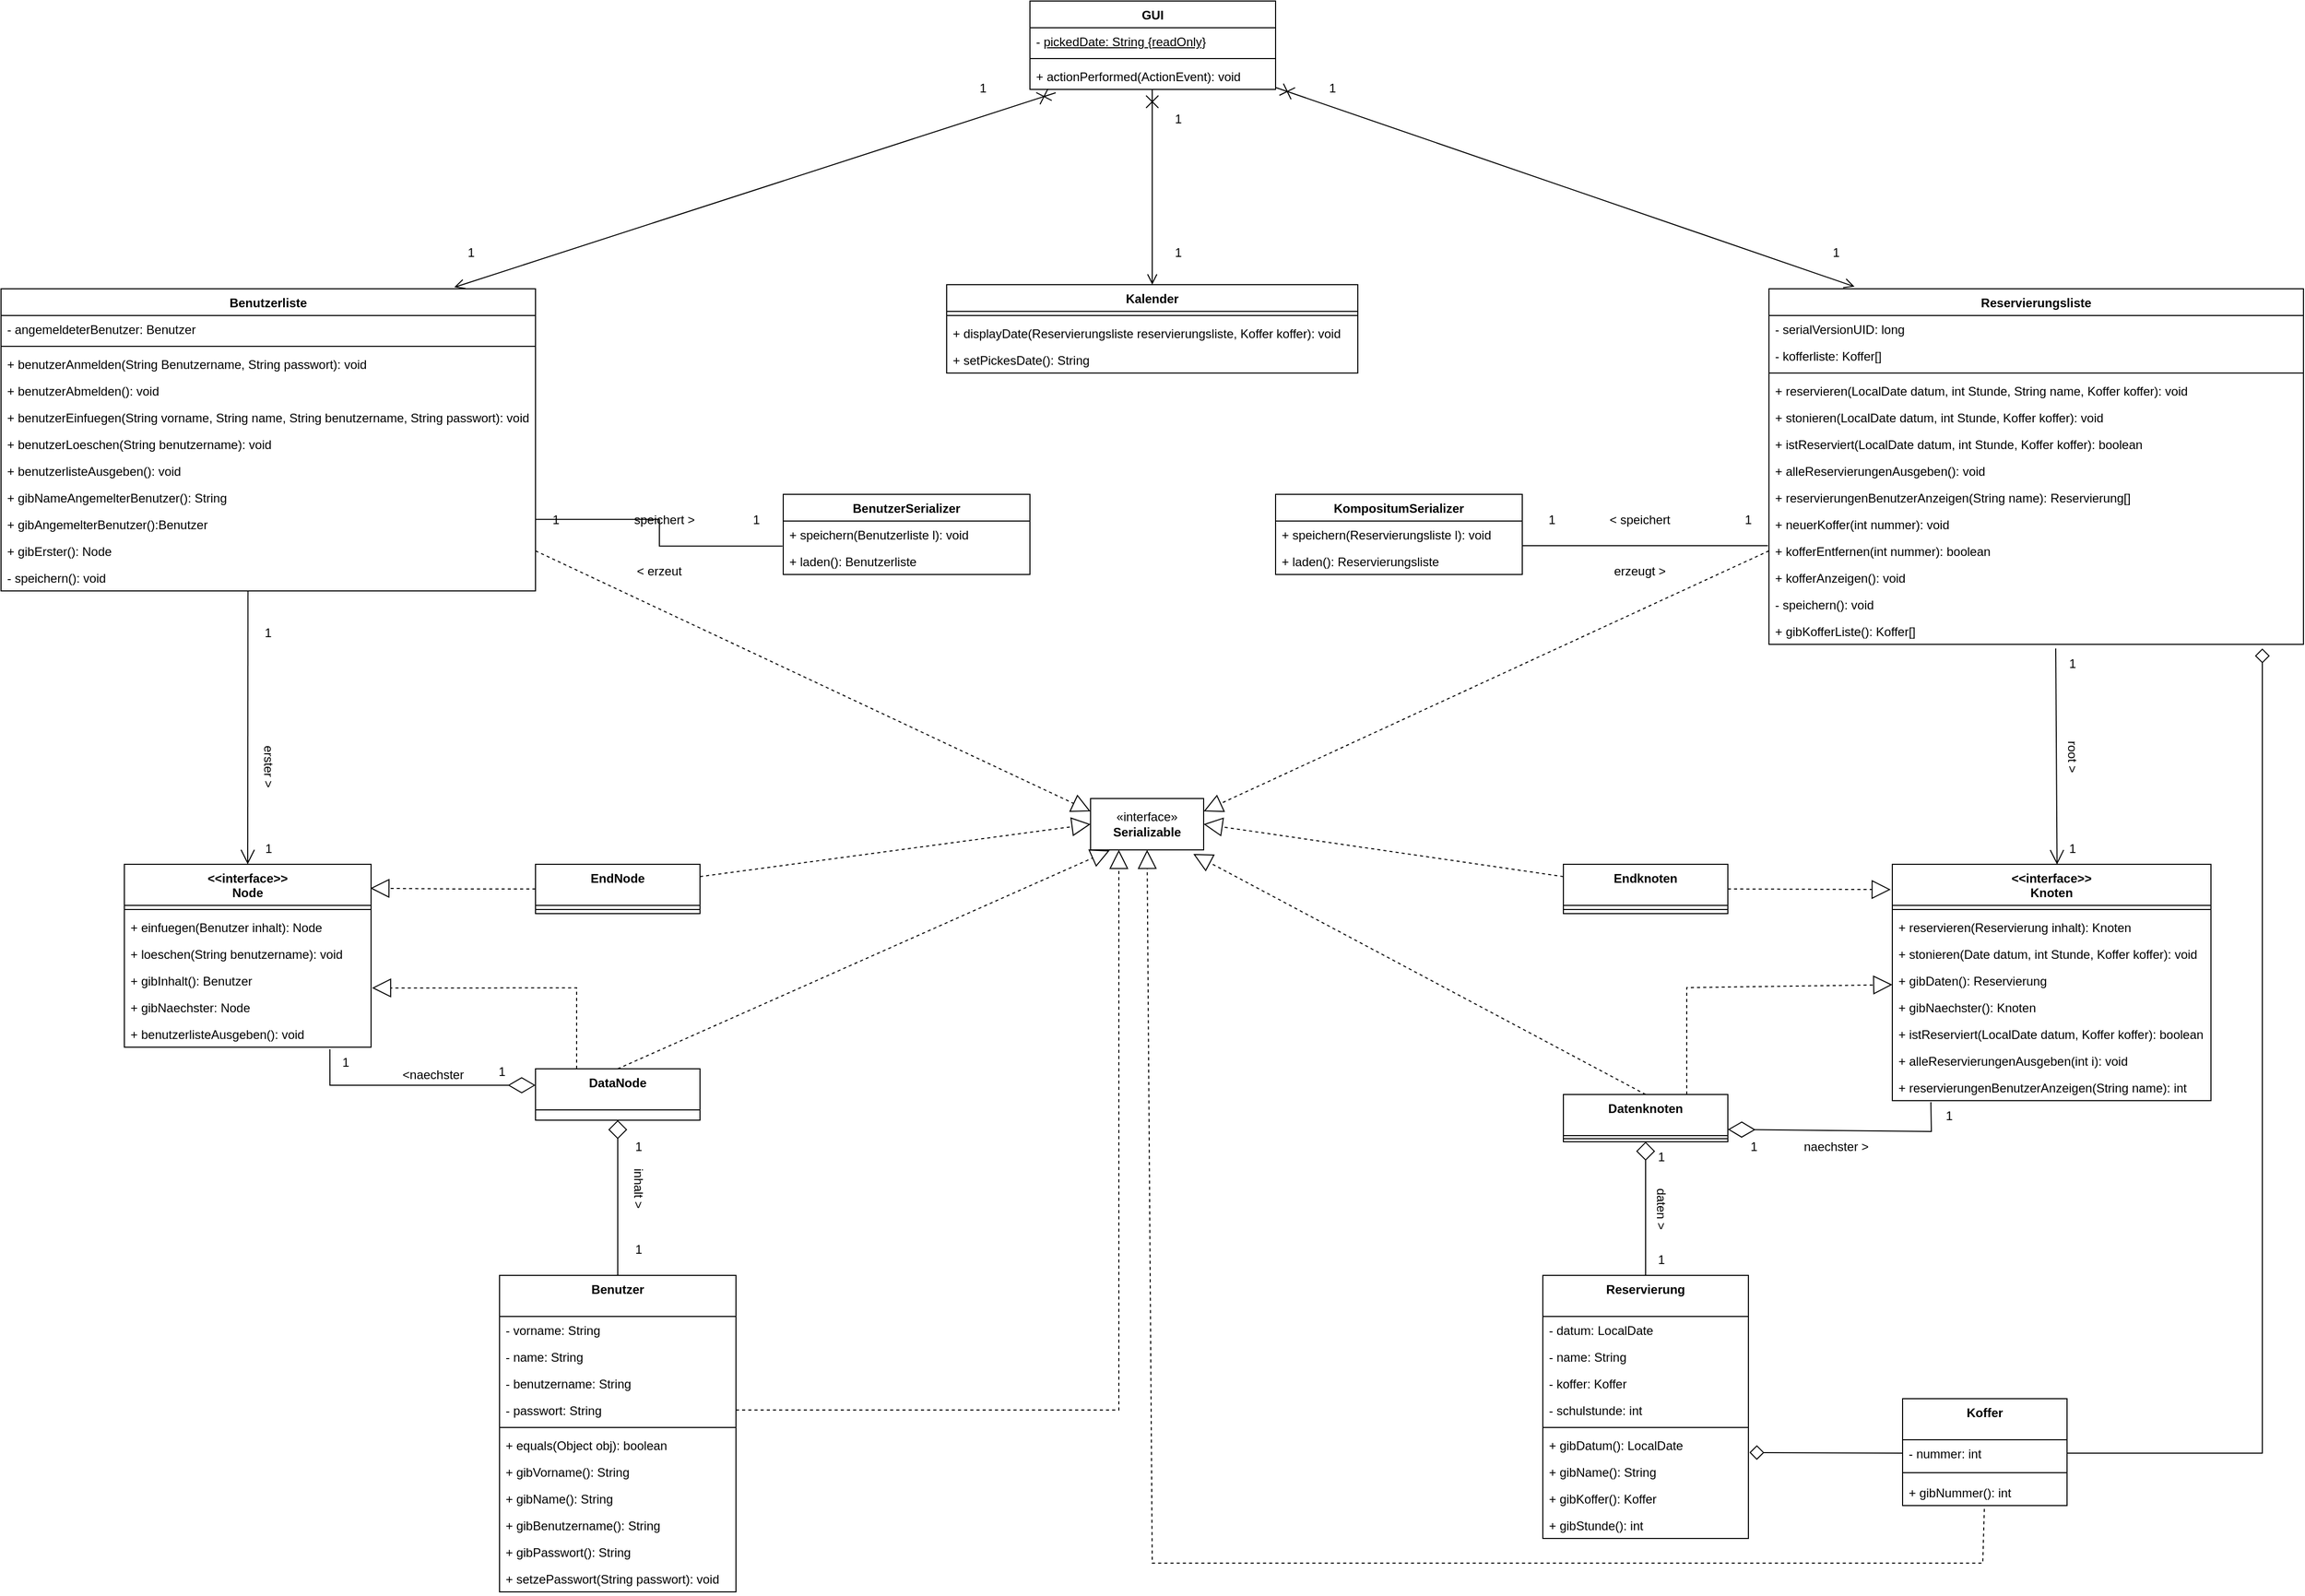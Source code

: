<mxfile version="21.8.2" type="github">
  <diagram name="Seite-1" id="2Pnt4BpfulIpVQop6G8H">
    <mxGraphModel dx="621" dy="788" grid="1" gridSize="10" guides="1" tooltips="1" connect="1" arrows="1" fold="1" page="1" pageScale="1" pageWidth="827" pageHeight="1169" math="0" shadow="0">
      <root>
        <mxCell id="0" />
        <mxCell id="1" parent="0" />
        <mxCell id="GG09bQPDJOTjV2dfAbOx-1" value="Reservierung" style="swimlane;fontStyle=1;align=center;verticalAlign=top;childLayout=stackLayout;horizontal=1;startSize=40;horizontalStack=0;resizeParent=1;resizeParentMax=0;resizeLast=0;collapsible=1;marginBottom=0;" parent="1" vertex="1">
          <mxGeometry x="1621" y="1550" width="200" height="256" as="geometry" />
        </mxCell>
        <mxCell id="GG09bQPDJOTjV2dfAbOx-2" value="- datum: LocalDate&#xa;" style="text;strokeColor=none;fillColor=none;align=left;verticalAlign=top;spacingLeft=4;spacingRight=4;overflow=hidden;rotatable=0;points=[[0,0.5],[1,0.5]];portConstraint=eastwest;" parent="GG09bQPDJOTjV2dfAbOx-1" vertex="1">
          <mxGeometry y="40" width="200" height="26" as="geometry" />
        </mxCell>
        <mxCell id="GG09bQPDJOTjV2dfAbOx-3" value="- name: String" style="text;strokeColor=none;fillColor=none;align=left;verticalAlign=top;spacingLeft=4;spacingRight=4;overflow=hidden;rotatable=0;points=[[0,0.5],[1,0.5]];portConstraint=eastwest;" parent="GG09bQPDJOTjV2dfAbOx-1" vertex="1">
          <mxGeometry y="66" width="200" height="26" as="geometry" />
        </mxCell>
        <mxCell id="GG09bQPDJOTjV2dfAbOx-4" value="- koffer: Koffer" style="text;strokeColor=none;fillColor=none;align=left;verticalAlign=top;spacingLeft=4;spacingRight=4;overflow=hidden;rotatable=0;points=[[0,0.5],[1,0.5]];portConstraint=eastwest;" parent="GG09bQPDJOTjV2dfAbOx-1" vertex="1">
          <mxGeometry y="92" width="200" height="26" as="geometry" />
        </mxCell>
        <mxCell id="kT-lGZq59A2PqVAVqNMU-1" value="- schulstunde: int" style="text;strokeColor=none;fillColor=none;align=left;verticalAlign=top;spacingLeft=4;spacingRight=4;overflow=hidden;rotatable=0;points=[[0,0.5],[1,0.5]];portConstraint=eastwest;" parent="GG09bQPDJOTjV2dfAbOx-1" vertex="1">
          <mxGeometry y="118" width="200" height="26" as="geometry" />
        </mxCell>
        <mxCell id="GG09bQPDJOTjV2dfAbOx-5" value="" style="line;strokeWidth=1;fillColor=none;align=left;verticalAlign=middle;spacingTop=-1;spacingLeft=3;spacingRight=3;rotatable=0;labelPosition=right;points=[];portConstraint=eastwest;strokeColor=inherit;" parent="GG09bQPDJOTjV2dfAbOx-1" vertex="1">
          <mxGeometry y="144" width="200" height="8" as="geometry" />
        </mxCell>
        <mxCell id="GG09bQPDJOTjV2dfAbOx-6" value="+ gibDatum(): LocalDate" style="text;strokeColor=none;fillColor=none;align=left;verticalAlign=top;spacingLeft=4;spacingRight=4;overflow=hidden;rotatable=0;points=[[0,0.5],[1,0.5]];portConstraint=eastwest;" parent="GG09bQPDJOTjV2dfAbOx-1" vertex="1">
          <mxGeometry y="152" width="200" height="26" as="geometry" />
        </mxCell>
        <mxCell id="KlfiDYNAokehNlhyUkAq-2" value="+ gibName(): String" style="text;strokeColor=none;fillColor=none;align=left;verticalAlign=top;spacingLeft=4;spacingRight=4;overflow=hidden;rotatable=0;points=[[0,0.5],[1,0.5]];portConstraint=eastwest;" parent="GG09bQPDJOTjV2dfAbOx-1" vertex="1">
          <mxGeometry y="178" width="200" height="26" as="geometry" />
        </mxCell>
        <mxCell id="KlfiDYNAokehNlhyUkAq-3" value="+ gibKoffer(): Koffer" style="text;strokeColor=none;fillColor=none;align=left;verticalAlign=top;spacingLeft=4;spacingRight=4;overflow=hidden;rotatable=0;points=[[0,0.5],[1,0.5]];portConstraint=eastwest;" parent="GG09bQPDJOTjV2dfAbOx-1" vertex="1">
          <mxGeometry y="204" width="200" height="26" as="geometry" />
        </mxCell>
        <mxCell id="hSHmXgaVyJl2_7PzOSlL-13" value="+ gibStunde(): int" style="text;strokeColor=none;fillColor=none;align=left;verticalAlign=top;spacingLeft=4;spacingRight=4;overflow=hidden;rotatable=0;points=[[0,0.5],[1,0.5]];portConstraint=eastwest;" vertex="1" parent="GG09bQPDJOTjV2dfAbOx-1">
          <mxGeometry y="230" width="200" height="26" as="geometry" />
        </mxCell>
        <mxCell id="GG09bQPDJOTjV2dfAbOx-7" value="Reservierungsliste" style="swimlane;fontStyle=1;align=center;verticalAlign=top;childLayout=stackLayout;horizontal=1;startSize=26;horizontalStack=0;resizeParent=1;resizeParentMax=0;resizeLast=0;collapsible=1;marginBottom=0;" parent="1" vertex="1">
          <mxGeometry x="1841" y="590" width="520" height="346" as="geometry" />
        </mxCell>
        <mxCell id="GG09bQPDJOTjV2dfAbOx-8" value="- serialVersionUID: long" style="text;strokeColor=none;fillColor=none;align=left;verticalAlign=top;spacingLeft=4;spacingRight=4;overflow=hidden;rotatable=0;points=[[0,0.5],[1,0.5]];portConstraint=eastwest;" parent="GG09bQPDJOTjV2dfAbOx-7" vertex="1">
          <mxGeometry y="26" width="520" height="26" as="geometry" />
        </mxCell>
        <mxCell id="hSHmXgaVyJl2_7PzOSlL-12" value="- kofferliste: Koffer[]" style="text;strokeColor=none;fillColor=none;align=left;verticalAlign=top;spacingLeft=4;spacingRight=4;overflow=hidden;rotatable=0;points=[[0,0.5],[1,0.5]];portConstraint=eastwest;" vertex="1" parent="GG09bQPDJOTjV2dfAbOx-7">
          <mxGeometry y="52" width="520" height="26" as="geometry" />
        </mxCell>
        <mxCell id="GG09bQPDJOTjV2dfAbOx-9" value="" style="line;strokeWidth=1;fillColor=none;align=left;verticalAlign=middle;spacingTop=-1;spacingLeft=3;spacingRight=3;rotatable=0;labelPosition=right;points=[];portConstraint=eastwest;strokeColor=inherit;" parent="GG09bQPDJOTjV2dfAbOx-7" vertex="1">
          <mxGeometry y="78" width="520" height="8" as="geometry" />
        </mxCell>
        <mxCell id="GG09bQPDJOTjV2dfAbOx-10" value="+ reservieren(LocalDate datum, int Stunde, String name, Koffer koffer): void" style="text;strokeColor=none;fillColor=none;align=left;verticalAlign=top;spacingLeft=4;spacingRight=4;overflow=hidden;rotatable=0;points=[[0,0.5],[1,0.5]];portConstraint=eastwest;" parent="GG09bQPDJOTjV2dfAbOx-7" vertex="1">
          <mxGeometry y="86" width="520" height="26" as="geometry" />
        </mxCell>
        <mxCell id="GG09bQPDJOTjV2dfAbOx-11" value="+ stonieren(LocalDate datum, int Stunde, Koffer koffer): void" style="text;strokeColor=none;fillColor=none;align=left;verticalAlign=top;spacingLeft=4;spacingRight=4;overflow=hidden;rotatable=0;points=[[0,0.5],[1,0.5]];portConstraint=eastwest;" parent="GG09bQPDJOTjV2dfAbOx-7" vertex="1">
          <mxGeometry y="112" width="520" height="26" as="geometry" />
        </mxCell>
        <mxCell id="DYJYWBsRvA1DzsSXrWgL-1" value="+ istReserviert(LocalDate datum, int Stunde, Koffer koffer): boolean" style="text;strokeColor=none;fillColor=none;align=left;verticalAlign=top;spacingLeft=4;spacingRight=4;overflow=hidden;rotatable=0;points=[[0,0.5],[1,0.5]];portConstraint=eastwest;" parent="GG09bQPDJOTjV2dfAbOx-7" vertex="1">
          <mxGeometry y="138" width="520" height="26" as="geometry" />
        </mxCell>
        <mxCell id="srKQBvNYtge3SuWGFt8Q-3" value="+ alleReservierungenAusgeben(): void" style="text;strokeColor=none;fillColor=none;align=left;verticalAlign=top;spacingLeft=4;spacingRight=4;overflow=hidden;rotatable=0;points=[[0,0.5],[1,0.5]];portConstraint=eastwest;" parent="GG09bQPDJOTjV2dfAbOx-7" vertex="1">
          <mxGeometry y="164" width="520" height="26" as="geometry" />
        </mxCell>
        <mxCell id="6dYusDWklably0Wr-_sq-58" value="+ reservierungenBenutzerAnzeigen(String name): Reservierung[]" style="text;strokeColor=none;fillColor=none;align=left;verticalAlign=top;spacingLeft=4;spacingRight=4;overflow=hidden;rotatable=0;points=[[0,0.5],[1,0.5]];portConstraint=eastwest;" parent="GG09bQPDJOTjV2dfAbOx-7" vertex="1">
          <mxGeometry y="190" width="520" height="26" as="geometry" />
        </mxCell>
        <mxCell id="hLVEEf-DrDABM8D7n_xX-1" value="+ neuerKoffer(int nummer): void" style="text;strokeColor=none;fillColor=none;align=left;verticalAlign=top;spacingLeft=4;spacingRight=4;overflow=hidden;rotatable=0;points=[[0,0.5],[1,0.5]];portConstraint=eastwest;" parent="GG09bQPDJOTjV2dfAbOx-7" vertex="1">
          <mxGeometry y="216" width="520" height="26" as="geometry" />
        </mxCell>
        <mxCell id="hLVEEf-DrDABM8D7n_xX-3" value="+ kofferEntfernen(int nummer): boolean" style="text;strokeColor=none;fillColor=none;align=left;verticalAlign=top;spacingLeft=4;spacingRight=4;overflow=hidden;rotatable=0;points=[[0,0.5],[1,0.5]];portConstraint=eastwest;" parent="GG09bQPDJOTjV2dfAbOx-7" vertex="1">
          <mxGeometry y="242" width="520" height="26" as="geometry" />
        </mxCell>
        <mxCell id="hLVEEf-DrDABM8D7n_xX-2" value="+ kofferAnzeigen(): void" style="text;strokeColor=none;fillColor=none;align=left;verticalAlign=top;spacingLeft=4;spacingRight=4;overflow=hidden;rotatable=0;points=[[0,0.5],[1,0.5]];portConstraint=eastwest;" parent="GG09bQPDJOTjV2dfAbOx-7" vertex="1">
          <mxGeometry y="268" width="520" height="26" as="geometry" />
        </mxCell>
        <mxCell id="wRzsIxWEd2h5d38toLy1-11" value="- speichern(): void" style="text;strokeColor=none;fillColor=none;align=left;verticalAlign=top;spacingLeft=4;spacingRight=4;overflow=hidden;rotatable=0;points=[[0,0.5],[1,0.5]];portConstraint=eastwest;" parent="GG09bQPDJOTjV2dfAbOx-7" vertex="1">
          <mxGeometry y="294" width="520" height="26" as="geometry" />
        </mxCell>
        <mxCell id="hSHmXgaVyJl2_7PzOSlL-15" value="+ gibKofferListe(): Koffer[]" style="text;strokeColor=none;fillColor=none;align=left;verticalAlign=top;spacingLeft=4;spacingRight=4;overflow=hidden;rotatable=0;points=[[0,0.5],[1,0.5]];portConstraint=eastwest;" vertex="1" parent="GG09bQPDJOTjV2dfAbOx-7">
          <mxGeometry y="320" width="520" height="26" as="geometry" />
        </mxCell>
        <mxCell id="GG09bQPDJOTjV2dfAbOx-12" style="edgeStyle=orthogonalEdgeStyle;rounded=0;orthogonalLoop=1;jettySize=auto;html=1;exitX=0.5;exitY=0;exitDx=0;exitDy=0;entryX=0.5;entryY=1;entryDx=0;entryDy=0;endArrow=diamond;endFill=0;endSize=16;" parent="1" source="GG09bQPDJOTjV2dfAbOx-1" target="GG09bQPDJOTjV2dfAbOx-13" edge="1">
          <mxGeometry relative="1" as="geometry" />
        </mxCell>
        <mxCell id="GG09bQPDJOTjV2dfAbOx-13" value="Datenknoten" style="swimlane;fontStyle=1;align=center;verticalAlign=top;childLayout=stackLayout;horizontal=1;startSize=40;horizontalStack=0;resizeParent=1;resizeParentMax=0;resizeLast=0;collapsible=1;marginBottom=0;" parent="1" vertex="1">
          <mxGeometry x="1641" y="1374" width="160" height="46" as="geometry" />
        </mxCell>
        <mxCell id="GG09bQPDJOTjV2dfAbOx-15" value="" style="line;strokeWidth=1;fillColor=none;align=left;verticalAlign=middle;spacingTop=-1;spacingLeft=3;spacingRight=3;rotatable=0;labelPosition=right;points=[];portConstraint=eastwest;strokeColor=inherit;" parent="GG09bQPDJOTjV2dfAbOx-13" vertex="1">
          <mxGeometry y="40" width="160" height="6" as="geometry" />
        </mxCell>
        <mxCell id="GG09bQPDJOTjV2dfAbOx-18" value="1" style="text;html=1;align=center;verticalAlign=middle;resizable=0;points=[];autosize=1;strokeColor=none;fillColor=none;" parent="1" vertex="1">
          <mxGeometry x="1401" y="380" width="30" height="30" as="geometry" />
        </mxCell>
        <mxCell id="GG09bQPDJOTjV2dfAbOx-19" value="naechster &amp;gt;" style="text;html=1;align=center;verticalAlign=middle;resizable=0;points=[];autosize=1;strokeColor=none;fillColor=none;" parent="1" vertex="1">
          <mxGeometry x="1861" y="1410" width="90" height="30" as="geometry" />
        </mxCell>
        <mxCell id="GG09bQPDJOTjV2dfAbOx-20" value="Endknoten" style="swimlane;fontStyle=1;align=center;verticalAlign=top;childLayout=stackLayout;horizontal=1;startSize=40;horizontalStack=0;resizeParent=1;resizeParentMax=0;resizeLast=0;collapsible=1;marginBottom=0;" parent="1" vertex="1">
          <mxGeometry x="1641" y="1150" width="160" height="48" as="geometry" />
        </mxCell>
        <mxCell id="GG09bQPDJOTjV2dfAbOx-22" value="" style="line;strokeWidth=1;fillColor=none;align=left;verticalAlign=middle;spacingTop=-1;spacingLeft=3;spacingRight=3;rotatable=0;labelPosition=right;points=[];portConstraint=eastwest;strokeColor=inherit;" parent="GG09bQPDJOTjV2dfAbOx-20" vertex="1">
          <mxGeometry y="40" width="160" height="8" as="geometry" />
        </mxCell>
        <mxCell id="GG09bQPDJOTjV2dfAbOx-24" value="&lt;&lt;interface&gt;&gt;&#xa;Knoten" style="swimlane;fontStyle=1;align=center;verticalAlign=top;childLayout=stackLayout;horizontal=1;startSize=40;horizontalStack=0;resizeParent=1;resizeParentMax=0;resizeLast=0;collapsible=1;marginBottom=0;" parent="1" vertex="1">
          <mxGeometry x="1961" y="1150" width="310" height="230" as="geometry" />
        </mxCell>
        <mxCell id="GG09bQPDJOTjV2dfAbOx-26" value="" style="line;strokeWidth=1;fillColor=none;align=left;verticalAlign=middle;spacingTop=-1;spacingLeft=3;spacingRight=3;rotatable=0;labelPosition=right;points=[];portConstraint=eastwest;strokeColor=inherit;" parent="GG09bQPDJOTjV2dfAbOx-24" vertex="1">
          <mxGeometry y="40" width="310" height="8" as="geometry" />
        </mxCell>
        <mxCell id="GG09bQPDJOTjV2dfAbOx-27" value="+ reservieren(Reservierung inhalt): Knoten" style="text;strokeColor=none;fillColor=none;align=left;verticalAlign=top;spacingLeft=4;spacingRight=4;overflow=hidden;rotatable=0;points=[[0,0.5],[1,0.5]];portConstraint=eastwest;" parent="GG09bQPDJOTjV2dfAbOx-24" vertex="1">
          <mxGeometry y="48" width="310" height="26" as="geometry" />
        </mxCell>
        <mxCell id="hLVEEf-DrDABM8D7n_xX-4" value="+ stonieren(Date datum, int Stunde, Koffer koffer): void" style="text;strokeColor=none;fillColor=none;align=left;verticalAlign=top;spacingLeft=4;spacingRight=4;overflow=hidden;rotatable=0;points=[[0,0.5],[1,0.5]];portConstraint=eastwest;" parent="GG09bQPDJOTjV2dfAbOx-24" vertex="1">
          <mxGeometry y="74" width="310" height="26" as="geometry" />
        </mxCell>
        <mxCell id="hLVEEf-DrDABM8D7n_xX-5" value="+ gibDaten(): Reservierung" style="text;strokeColor=none;fillColor=none;align=left;verticalAlign=top;spacingLeft=4;spacingRight=4;overflow=hidden;rotatable=0;points=[[0,0.5],[1,0.5]];portConstraint=eastwest;" parent="GG09bQPDJOTjV2dfAbOx-24" vertex="1">
          <mxGeometry y="100" width="310" height="26" as="geometry" />
        </mxCell>
        <mxCell id="hLVEEf-DrDABM8D7n_xX-6" value="+ gibNaechster(): Knoten" style="text;strokeColor=none;fillColor=none;align=left;verticalAlign=top;spacingLeft=4;spacingRight=4;overflow=hidden;rotatable=0;points=[[0,0.5],[1,0.5]];portConstraint=eastwest;" parent="GG09bQPDJOTjV2dfAbOx-24" vertex="1">
          <mxGeometry y="126" width="310" height="26" as="geometry" />
        </mxCell>
        <mxCell id="srKQBvNYtge3SuWGFt8Q-4" value="+ istReserviert(LocalDate datum, Koffer koffer): boolean" style="text;strokeColor=none;fillColor=none;align=left;verticalAlign=top;spacingLeft=4;spacingRight=4;overflow=hidden;rotatable=0;points=[[0,0.5],[1,0.5]];portConstraint=eastwest;" parent="GG09bQPDJOTjV2dfAbOx-24" vertex="1">
          <mxGeometry y="152" width="310" height="26" as="geometry" />
        </mxCell>
        <mxCell id="srKQBvNYtge3SuWGFt8Q-5" value="+ alleReservierungenAusgeben(int i): void" style="text;strokeColor=none;fillColor=none;align=left;verticalAlign=top;spacingLeft=4;spacingRight=4;overflow=hidden;rotatable=0;points=[[0,0.5],[1,0.5]];portConstraint=eastwest;" parent="GG09bQPDJOTjV2dfAbOx-24" vertex="1">
          <mxGeometry y="178" width="310" height="26" as="geometry" />
        </mxCell>
        <mxCell id="6dYusDWklably0Wr-_sq-65" value="+ reservierungenBenutzerAnzeigen(String name): int" style="text;strokeColor=none;fillColor=none;align=left;verticalAlign=top;spacingLeft=4;spacingRight=4;overflow=hidden;rotatable=0;points=[[0,0.5],[1,0.5]];portConstraint=eastwest;" parent="GG09bQPDJOTjV2dfAbOx-24" vertex="1">
          <mxGeometry y="204" width="310" height="26" as="geometry" />
        </mxCell>
        <mxCell id="GG09bQPDJOTjV2dfAbOx-28" value="" style="endArrow=block;endSize=16;endFill=0;html=1;rounded=0;dashed=1;entryX=-0.005;entryY=0.107;entryDx=0;entryDy=0;entryPerimeter=0;exitX=1;exitY=0.5;exitDx=0;exitDy=0;" parent="1" source="GG09bQPDJOTjV2dfAbOx-20" target="GG09bQPDJOTjV2dfAbOx-24" edge="1">
          <mxGeometry width="160" relative="1" as="geometry">
            <mxPoint x="1731" y="1181" as="sourcePoint" />
            <mxPoint x="1281" y="650.0" as="targetPoint" />
          </mxGeometry>
        </mxCell>
        <mxCell id="GG09bQPDJOTjV2dfAbOx-29" value="" style="endArrow=block;endSize=16;endFill=0;html=1;rounded=0;exitX=0.75;exitY=0;exitDx=0;exitDy=0;dashed=1;" parent="1" source="GG09bQPDJOTjV2dfAbOx-13" target="GG09bQPDJOTjV2dfAbOx-24" edge="1">
          <mxGeometry width="160" relative="1" as="geometry">
            <mxPoint x="1301" y="720" as="sourcePoint" />
            <mxPoint x="1378.76" y="642.002" as="targetPoint" />
            <Array as="points">
              <mxPoint x="1761" y="1270" />
            </Array>
          </mxGeometry>
        </mxCell>
        <mxCell id="GG09bQPDJOTjV2dfAbOx-30" value="root &amp;gt;" style="text;html=1;align=center;verticalAlign=middle;resizable=0;points=[];autosize=1;strokeColor=none;fillColor=none;rotation=90;" parent="1" vertex="1">
          <mxGeometry x="2111" y="1030" width="50" height="30" as="geometry" />
        </mxCell>
        <mxCell id="GG09bQPDJOTjV2dfAbOx-31" value="1" style="text;html=1;align=center;verticalAlign=middle;resizable=0;points=[];autosize=1;strokeColor=none;fillColor=none;" parent="1" vertex="1">
          <mxGeometry x="2121" y="940" width="30" height="30" as="geometry" />
        </mxCell>
        <mxCell id="GG09bQPDJOTjV2dfAbOx-32" value="daten &amp;gt;" style="text;html=1;align=center;verticalAlign=middle;resizable=0;points=[];autosize=1;strokeColor=none;fillColor=none;rotation=90;" parent="1" vertex="1">
          <mxGeometry x="1706" y="1470" width="60" height="30" as="geometry" />
        </mxCell>
        <mxCell id="GG09bQPDJOTjV2dfAbOx-33" value="1" style="text;html=1;align=center;verticalAlign=middle;resizable=0;points=[];autosize=1;strokeColor=none;fillColor=none;" parent="1" vertex="1">
          <mxGeometry x="1721" y="1520" width="30" height="30" as="geometry" />
        </mxCell>
        <mxCell id="GG09bQPDJOTjV2dfAbOx-34" value="Koffer" style="swimlane;fontStyle=1;align=center;verticalAlign=top;childLayout=stackLayout;horizontal=1;startSize=40;horizontalStack=0;resizeParent=1;resizeParentMax=0;resizeLast=0;collapsible=1;marginBottom=0;" parent="1" vertex="1">
          <mxGeometry x="1971" y="1670" width="160" height="104" as="geometry" />
        </mxCell>
        <mxCell id="GG09bQPDJOTjV2dfAbOx-35" value="- nummer: int" style="text;strokeColor=none;fillColor=none;align=left;verticalAlign=top;spacingLeft=4;spacingRight=4;overflow=hidden;rotatable=0;points=[[0,0.5],[1,0.5]];portConstraint=eastwest;" parent="GG09bQPDJOTjV2dfAbOx-34" vertex="1">
          <mxGeometry y="40" width="160" height="26" as="geometry" />
        </mxCell>
        <mxCell id="GG09bQPDJOTjV2dfAbOx-36" value="" style="line;strokeWidth=1;fillColor=none;align=left;verticalAlign=middle;spacingTop=-1;spacingLeft=3;spacingRight=3;rotatable=0;labelPosition=right;points=[];portConstraint=eastwest;strokeColor=inherit;" parent="GG09bQPDJOTjV2dfAbOx-34" vertex="1">
          <mxGeometry y="66" width="160" height="12" as="geometry" />
        </mxCell>
        <mxCell id="-Z-XoY6Hy67f1oEPYJGS-16" value="+ gibNummer(): int" style="text;strokeColor=none;fillColor=none;align=left;verticalAlign=top;spacingLeft=4;spacingRight=4;overflow=hidden;rotatable=0;points=[[0,0.5],[1,0.5]];portConstraint=eastwest;" parent="GG09bQPDJOTjV2dfAbOx-34" vertex="1">
          <mxGeometry y="78" width="160" height="26" as="geometry" />
        </mxCell>
        <mxCell id="GG09bQPDJOTjV2dfAbOx-39" value="1" style="text;html=1;align=center;verticalAlign=middle;resizable=0;points=[];autosize=1;strokeColor=none;fillColor=none;" parent="1" vertex="1">
          <mxGeometry x="2121" y="1120" width="30" height="30" as="geometry" />
        </mxCell>
        <mxCell id="hLVEEf-DrDABM8D7n_xX-11" value="1" style="text;html=1;align=center;verticalAlign=middle;resizable=0;points=[];autosize=1;strokeColor=none;fillColor=none;" parent="1" vertex="1">
          <mxGeometry x="1891" y="540" width="30" height="30" as="geometry" />
        </mxCell>
        <mxCell id="hLVEEf-DrDABM8D7n_xX-12" value="" style="endArrow=diamond;endSize=12;html=1;rounded=0;endFill=0;exitX=0;exitY=0.5;exitDx=0;exitDy=0;entryX=1.005;entryY=0.784;entryDx=0;entryDy=0;entryPerimeter=0;" parent="1" source="GG09bQPDJOTjV2dfAbOx-35" target="GG09bQPDJOTjV2dfAbOx-6" edge="1">
          <mxGeometry width="160" relative="1" as="geometry">
            <mxPoint x="1191" y="1037" as="sourcePoint" />
            <mxPoint x="1421" y="1078" as="targetPoint" />
          </mxGeometry>
        </mxCell>
        <mxCell id="hLVEEf-DrDABM8D7n_xX-13" value="" style="endArrow=diamond;endSize=12;html=1;rounded=0;endFill=0;exitX=1;exitY=0.5;exitDx=0;exitDy=0;" parent="1" source="GG09bQPDJOTjV2dfAbOx-35" edge="1">
          <mxGeometry width="160" relative="1" as="geometry">
            <mxPoint x="1091" y="1022.66" as="sourcePoint" />
            <mxPoint x="2321" y="940" as="targetPoint" />
            <Array as="points">
              <mxPoint x="2321" y="1723" />
              <mxPoint x="2321" y="1440" />
            </Array>
          </mxGeometry>
        </mxCell>
        <mxCell id="wRzsIxWEd2h5d38toLy1-1" value="KompositumSerializer" style="swimlane;fontStyle=1;align=center;verticalAlign=top;childLayout=stackLayout;horizontal=1;startSize=26;horizontalStack=0;resizeParent=1;resizeParentMax=0;resizeLast=0;collapsible=1;marginBottom=0;whiteSpace=wrap;html=1;" parent="1" vertex="1">
          <mxGeometry x="1361" y="790" width="240" height="78" as="geometry" />
        </mxCell>
        <mxCell id="wRzsIxWEd2h5d38toLy1-2" value="+ speichern(Reservierungsliste l): void" style="text;strokeColor=none;fillColor=none;align=left;verticalAlign=top;spacingLeft=4;spacingRight=4;overflow=hidden;rotatable=0;points=[[0,0.5],[1,0.5]];portConstraint=eastwest;whiteSpace=wrap;html=1;" parent="wRzsIxWEd2h5d38toLy1-1" vertex="1">
          <mxGeometry y="26" width="240" height="26" as="geometry" />
        </mxCell>
        <mxCell id="wRzsIxWEd2h5d38toLy1-3" value="+ laden(): Reservierungsliste" style="text;strokeColor=none;fillColor=none;align=left;verticalAlign=top;spacingLeft=4;spacingRight=4;overflow=hidden;rotatable=0;points=[[0,0.5],[1,0.5]];portConstraint=eastwest;whiteSpace=wrap;html=1;" parent="wRzsIxWEd2h5d38toLy1-1" vertex="1">
          <mxGeometry y="52" width="240" height="26" as="geometry" />
        </mxCell>
        <mxCell id="wRzsIxWEd2h5d38toLy1-4" value="«interface»&lt;br&gt;&lt;b&gt;Serializable&lt;/b&gt;" style="html=1;whiteSpace=wrap;" parent="1" vertex="1">
          <mxGeometry x="1181" y="1086" width="110" height="50" as="geometry" />
        </mxCell>
        <mxCell id="wRzsIxWEd2h5d38toLy1-6" value="" style="endArrow=block;endSize=16;endFill=0;html=1;rounded=0;exitX=0.497;exitY=1.126;exitDx=0;exitDy=0;entryX=0.5;entryY=1;entryDx=0;entryDy=0;dashed=1;exitPerimeter=0;" parent="1" source="-Z-XoY6Hy67f1oEPYJGS-16" target="wRzsIxWEd2h5d38toLy1-4" edge="1">
          <mxGeometry width="160" relative="1" as="geometry">
            <mxPoint x="2049.08" y="1804.004" as="sourcePoint" />
            <mxPoint x="1151" y="765" as="targetPoint" />
            <Array as="points">
              <mxPoint x="2049" y="1830" />
              <mxPoint x="1241" y="1830" />
            </Array>
          </mxGeometry>
        </mxCell>
        <mxCell id="wRzsIxWEd2h5d38toLy1-8" value="" style="endArrow=block;endSize=16;endFill=0;html=1;rounded=0;exitX=0.5;exitY=0;exitDx=0;exitDy=0;dashed=1;" parent="1" source="GG09bQPDJOTjV2dfAbOx-13" edge="1">
          <mxGeometry width="160" relative="1" as="geometry">
            <mxPoint x="1489" y="828" as="sourcePoint" />
            <mxPoint x="1281" y="1140" as="targetPoint" />
          </mxGeometry>
        </mxCell>
        <mxCell id="wRzsIxWEd2h5d38toLy1-10" value="" style="endArrow=block;endSize=16;endFill=0;html=1;rounded=0;exitX=0;exitY=0.25;exitDx=0;exitDy=0;entryX=1;entryY=0.5;entryDx=0;entryDy=0;dashed=1;" parent="1" source="GG09bQPDJOTjV2dfAbOx-20" target="wRzsIxWEd2h5d38toLy1-4" edge="1">
          <mxGeometry width="160" relative="1" as="geometry">
            <mxPoint x="1101" y="980" as="sourcePoint" />
            <mxPoint x="1096" y="790" as="targetPoint" />
          </mxGeometry>
        </mxCell>
        <mxCell id="HfCsK1fA1GeoR-2jATR1-1" value="Benutzerliste" style="swimlane;fontStyle=1;align=center;verticalAlign=top;childLayout=stackLayout;horizontal=1;startSize=26;horizontalStack=0;resizeParent=1;resizeParentMax=0;resizeLast=0;collapsible=1;marginBottom=0;" parent="1" vertex="1">
          <mxGeometry x="121" y="590" width="520" height="294" as="geometry" />
        </mxCell>
        <mxCell id="6dYusDWklably0Wr-_sq-12" value="- angemeldeterBenutzer: Benutzer" style="text;strokeColor=none;fillColor=none;align=left;verticalAlign=top;spacingLeft=4;spacingRight=4;overflow=hidden;rotatable=0;points=[[0,0.5],[1,0.5]];portConstraint=eastwest;" parent="HfCsK1fA1GeoR-2jATR1-1" vertex="1">
          <mxGeometry y="26" width="520" height="26" as="geometry" />
        </mxCell>
        <mxCell id="HfCsK1fA1GeoR-2jATR1-3" value="" style="line;strokeWidth=1;fillColor=none;align=left;verticalAlign=middle;spacingTop=-1;spacingLeft=3;spacingRight=3;rotatable=0;labelPosition=right;points=[];portConstraint=eastwest;strokeColor=inherit;" parent="HfCsK1fA1GeoR-2jATR1-1" vertex="1">
          <mxGeometry y="52" width="520" height="8" as="geometry" />
        </mxCell>
        <mxCell id="HfCsK1fA1GeoR-2jATR1-4" value="+ benutzerAnmelden(String Benutzername, String passwort): void" style="text;strokeColor=none;fillColor=none;align=left;verticalAlign=top;spacingLeft=4;spacingRight=4;overflow=hidden;rotatable=0;points=[[0,0.5],[1,0.5]];portConstraint=eastwest;" parent="HfCsK1fA1GeoR-2jATR1-1" vertex="1">
          <mxGeometry y="60" width="520" height="26" as="geometry" />
        </mxCell>
        <mxCell id="6dYusDWklably0Wr-_sq-13" value="+ benutzerAbmelden(): void" style="text;strokeColor=none;fillColor=none;align=left;verticalAlign=top;spacingLeft=4;spacingRight=4;overflow=hidden;rotatable=0;points=[[0,0.5],[1,0.5]];portConstraint=eastwest;" parent="HfCsK1fA1GeoR-2jATR1-1" vertex="1">
          <mxGeometry y="86" width="520" height="26" as="geometry" />
        </mxCell>
        <mxCell id="6dYusDWklably0Wr-_sq-14" value="+ benutzerEinfuegen(String vorname, String name, String benutzername, String passwort): void" style="text;strokeColor=none;fillColor=none;align=left;verticalAlign=top;spacingLeft=4;spacingRight=4;overflow=hidden;rotatable=0;points=[[0,0.5],[1,0.5]];portConstraint=eastwest;" parent="HfCsK1fA1GeoR-2jATR1-1" vertex="1">
          <mxGeometry y="112" width="520" height="26" as="geometry" />
        </mxCell>
        <mxCell id="6dYusDWklably0Wr-_sq-15" value="+ benutzerLoeschen(String benutzername): void" style="text;strokeColor=none;fillColor=none;align=left;verticalAlign=top;spacingLeft=4;spacingRight=4;overflow=hidden;rotatable=0;points=[[0,0.5],[1,0.5]];portConstraint=eastwest;" parent="HfCsK1fA1GeoR-2jATR1-1" vertex="1">
          <mxGeometry y="138" width="520" height="26" as="geometry" />
        </mxCell>
        <mxCell id="6dYusDWklably0Wr-_sq-17" value="+ benutzerlisteAusgeben(): void" style="text;strokeColor=none;fillColor=none;align=left;verticalAlign=top;spacingLeft=4;spacingRight=4;overflow=hidden;rotatable=0;points=[[0,0.5],[1,0.5]];portConstraint=eastwest;" parent="HfCsK1fA1GeoR-2jATR1-1" vertex="1">
          <mxGeometry y="164" width="520" height="26" as="geometry" />
        </mxCell>
        <mxCell id="6dYusDWklably0Wr-_sq-18" value="+ gibNameAngemelterBenutzer(): String" style="text;strokeColor=none;fillColor=none;align=left;verticalAlign=top;spacingLeft=4;spacingRight=4;overflow=hidden;rotatable=0;points=[[0,0.5],[1,0.5]];portConstraint=eastwest;" parent="HfCsK1fA1GeoR-2jATR1-1" vertex="1">
          <mxGeometry y="190" width="520" height="26" as="geometry" />
        </mxCell>
        <mxCell id="srKQBvNYtge3SuWGFt8Q-11" value="+ gibAngemelterBenutzer():Benutzer" style="text;strokeColor=none;fillColor=none;align=left;verticalAlign=top;spacingLeft=4;spacingRight=4;overflow=hidden;rotatable=0;points=[[0,0.5],[1,0.5]];portConstraint=eastwest;" parent="HfCsK1fA1GeoR-2jATR1-1" vertex="1">
          <mxGeometry y="216" width="520" height="26" as="geometry" />
        </mxCell>
        <mxCell id="6dYusDWklably0Wr-_sq-20" value="+ gibErster(): Node" style="text;strokeColor=none;fillColor=none;align=left;verticalAlign=top;spacingLeft=4;spacingRight=4;overflow=hidden;rotatable=0;points=[[0,0.5],[1,0.5]];portConstraint=eastwest;" parent="HfCsK1fA1GeoR-2jATR1-1" vertex="1">
          <mxGeometry y="242" width="520" height="26" as="geometry" />
        </mxCell>
        <mxCell id="6dYusDWklably0Wr-_sq-19" value="- speichern(): void" style="text;strokeColor=none;fillColor=none;align=left;verticalAlign=top;spacingLeft=4;spacingRight=4;overflow=hidden;rotatable=0;points=[[0,0.5],[1,0.5]];portConstraint=eastwest;" parent="HfCsK1fA1GeoR-2jATR1-1" vertex="1">
          <mxGeometry y="268" width="520" height="26" as="geometry" />
        </mxCell>
        <mxCell id="HfCsK1fA1GeoR-2jATR1-17" value="DataNode" style="swimlane;fontStyle=1;align=center;verticalAlign=top;childLayout=stackLayout;horizontal=1;startSize=40;horizontalStack=0;resizeParent=1;resizeParentMax=0;resizeLast=0;collapsible=1;marginBottom=0;" parent="1" vertex="1">
          <mxGeometry x="641" y="1349" width="160" height="50" as="geometry" />
        </mxCell>
        <mxCell id="6dYusDWklably0Wr-_sq-57" style="edgeStyle=orthogonalEdgeStyle;rounded=0;orthogonalLoop=1;jettySize=auto;html=1;exitX=0;exitY=0.5;exitDx=0;exitDy=0;entryX=0.997;entryY=0.131;entryDx=0;entryDy=0;entryPerimeter=0;endArrow=block;endFill=0;endSize=16;dashed=1;" parent="1" source="HfCsK1fA1GeoR-2jATR1-21" target="HfCsK1fA1GeoR-2jATR1-32" edge="1">
          <mxGeometry relative="1" as="geometry" />
        </mxCell>
        <mxCell id="HfCsK1fA1GeoR-2jATR1-21" value="EndNode" style="swimlane;fontStyle=1;align=center;verticalAlign=top;childLayout=stackLayout;horizontal=1;startSize=40;horizontalStack=0;resizeParent=1;resizeParentMax=0;resizeLast=0;collapsible=1;marginBottom=0;" parent="1" vertex="1">
          <mxGeometry x="641" y="1150" width="160" height="48" as="geometry" />
        </mxCell>
        <mxCell id="HfCsK1fA1GeoR-2jATR1-22" value="" style="line;strokeWidth=1;fillColor=none;align=left;verticalAlign=middle;spacingTop=-1;spacingLeft=3;spacingRight=3;rotatable=0;labelPosition=right;points=[];portConstraint=eastwest;strokeColor=inherit;" parent="HfCsK1fA1GeoR-2jATR1-21" vertex="1">
          <mxGeometry y="40" width="160" height="8" as="geometry" />
        </mxCell>
        <mxCell id="6dYusDWklably0Wr-_sq-28" style="edgeStyle=orthogonalEdgeStyle;rounded=0;orthogonalLoop=1;jettySize=auto;html=1;dashed=1;endArrow=block;endFill=0;endSize=16;entryX=0.25;entryY=1;entryDx=0;entryDy=0;exitX=1;exitY=0.5;exitDx=0;exitDy=0;" parent="1" source="6dYusDWklably0Wr-_sq-52" target="wRzsIxWEd2h5d38toLy1-4" edge="1">
          <mxGeometry relative="1" as="geometry">
            <mxPoint x="1221" y="1210" as="targetPoint" />
            <Array as="points">
              <mxPoint x="1209" y="1681" />
            </Array>
            <mxPoint x="621" y="1470" as="sourcePoint" />
          </mxGeometry>
        </mxCell>
        <mxCell id="6dYusDWklably0Wr-_sq-35" style="edgeStyle=orthogonalEdgeStyle;rounded=0;orthogonalLoop=1;jettySize=auto;html=1;endArrow=diamond;endFill=0;endSize=16;" parent="1" source="HfCsK1fA1GeoR-2jATR1-23" target="HfCsK1fA1GeoR-2jATR1-17" edge="1">
          <mxGeometry relative="1" as="geometry">
            <mxPoint x="733" y="1302" as="sourcePoint" />
            <Array as="points" />
          </mxGeometry>
        </mxCell>
        <mxCell id="HfCsK1fA1GeoR-2jATR1-23" value="Benutzer" style="swimlane;fontStyle=1;align=center;verticalAlign=top;childLayout=stackLayout;horizontal=1;startSize=40;horizontalStack=0;resizeParent=1;resizeParentMax=0;resizeLast=0;collapsible=1;marginBottom=0;" parent="1" vertex="1">
          <mxGeometry x="606" y="1550" width="230" height="308" as="geometry" />
        </mxCell>
        <mxCell id="HfCsK1fA1GeoR-2jATR1-24" value="- vorname: String" style="text;strokeColor=none;fillColor=none;align=left;verticalAlign=top;spacingLeft=4;spacingRight=4;overflow=hidden;rotatable=0;points=[[0,0.5],[1,0.5]];portConstraint=eastwest;" parent="HfCsK1fA1GeoR-2jATR1-23" vertex="1">
          <mxGeometry y="40" width="230" height="26" as="geometry" />
        </mxCell>
        <mxCell id="6dYusDWklably0Wr-_sq-50" value="- name: String" style="text;strokeColor=none;fillColor=none;align=left;verticalAlign=top;spacingLeft=4;spacingRight=4;overflow=hidden;rotatable=0;points=[[0,0.5],[1,0.5]];portConstraint=eastwest;" parent="HfCsK1fA1GeoR-2jATR1-23" vertex="1">
          <mxGeometry y="66" width="230" height="26" as="geometry" />
        </mxCell>
        <mxCell id="6dYusDWklably0Wr-_sq-51" value="- benutzername: String" style="text;strokeColor=none;fillColor=none;align=left;verticalAlign=top;spacingLeft=4;spacingRight=4;overflow=hidden;rotatable=0;points=[[0,0.5],[1,0.5]];portConstraint=eastwest;" parent="HfCsK1fA1GeoR-2jATR1-23" vertex="1">
          <mxGeometry y="92" width="230" height="26" as="geometry" />
        </mxCell>
        <mxCell id="6dYusDWklably0Wr-_sq-52" value="- passwort: String" style="text;strokeColor=none;fillColor=none;align=left;verticalAlign=top;spacingLeft=4;spacingRight=4;overflow=hidden;rotatable=0;points=[[0,0.5],[1,0.5]];portConstraint=eastwest;" parent="HfCsK1fA1GeoR-2jATR1-23" vertex="1">
          <mxGeometry y="118" width="230" height="26" as="geometry" />
        </mxCell>
        <mxCell id="HfCsK1fA1GeoR-2jATR1-27" value="" style="line;strokeWidth=1;fillColor=none;align=left;verticalAlign=middle;spacingTop=-1;spacingLeft=3;spacingRight=3;rotatable=0;labelPosition=right;points=[];portConstraint=eastwest;strokeColor=inherit;" parent="HfCsK1fA1GeoR-2jATR1-23" vertex="1">
          <mxGeometry y="144" width="230" height="8" as="geometry" />
        </mxCell>
        <mxCell id="HfCsK1fA1GeoR-2jATR1-28" value="+ equals(Object obj): boolean" style="text;strokeColor=none;fillColor=none;align=left;verticalAlign=top;spacingLeft=4;spacingRight=4;overflow=hidden;rotatable=0;points=[[0,0.5],[1,0.5]];portConstraint=eastwest;" parent="HfCsK1fA1GeoR-2jATR1-23" vertex="1">
          <mxGeometry y="152" width="230" height="26" as="geometry" />
        </mxCell>
        <mxCell id="srKQBvNYtge3SuWGFt8Q-18" value="+ gibVorname(): String" style="text;strokeColor=none;fillColor=none;align=left;verticalAlign=top;spacingLeft=4;spacingRight=4;overflow=hidden;rotatable=0;points=[[0,0.5],[1,0.5]];portConstraint=eastwest;" parent="HfCsK1fA1GeoR-2jATR1-23" vertex="1">
          <mxGeometry y="178" width="230" height="26" as="geometry" />
        </mxCell>
        <mxCell id="6dYusDWklably0Wr-_sq-53" value="+ gibName(): String" style="text;strokeColor=none;fillColor=none;align=left;verticalAlign=top;spacingLeft=4;spacingRight=4;overflow=hidden;rotatable=0;points=[[0,0.5],[1,0.5]];portConstraint=eastwest;" parent="HfCsK1fA1GeoR-2jATR1-23" vertex="1">
          <mxGeometry y="204" width="230" height="26" as="geometry" />
        </mxCell>
        <mxCell id="6dYusDWklably0Wr-_sq-54" value="+ gibBenutzername(): String" style="text;strokeColor=none;fillColor=none;align=left;verticalAlign=top;spacingLeft=4;spacingRight=4;overflow=hidden;rotatable=0;points=[[0,0.5],[1,0.5]];portConstraint=eastwest;" parent="HfCsK1fA1GeoR-2jATR1-23" vertex="1">
          <mxGeometry y="230" width="230" height="26" as="geometry" />
        </mxCell>
        <mxCell id="6dYusDWklably0Wr-_sq-55" value="+ gibPasswort(): String" style="text;strokeColor=none;fillColor=none;align=left;verticalAlign=top;spacingLeft=4;spacingRight=4;overflow=hidden;rotatable=0;points=[[0,0.5],[1,0.5]];portConstraint=eastwest;" parent="HfCsK1fA1GeoR-2jATR1-23" vertex="1">
          <mxGeometry y="256" width="230" height="26" as="geometry" />
        </mxCell>
        <mxCell id="6dYusDWklably0Wr-_sq-56" value="+ setzePasswort(String passwort): void" style="text;strokeColor=none;fillColor=none;align=left;verticalAlign=top;spacingLeft=4;spacingRight=4;overflow=hidden;rotatable=0;points=[[0,0.5],[1,0.5]];portConstraint=eastwest;" parent="HfCsK1fA1GeoR-2jATR1-23" vertex="1">
          <mxGeometry y="282" width="230" height="26" as="geometry" />
        </mxCell>
        <mxCell id="HfCsK1fA1GeoR-2jATR1-32" value="&lt;&lt;interface&gt;&gt;&#xa;Node" style="swimlane;fontStyle=1;align=center;verticalAlign=top;childLayout=stackLayout;horizontal=1;startSize=40;horizontalStack=0;resizeParent=1;resizeParentMax=0;resizeLast=0;collapsible=1;marginBottom=0;" parent="1" vertex="1">
          <mxGeometry x="241" y="1150" width="240" height="178" as="geometry" />
        </mxCell>
        <mxCell id="HfCsK1fA1GeoR-2jATR1-34" value="" style="line;strokeWidth=1;fillColor=none;align=left;verticalAlign=middle;spacingTop=-1;spacingLeft=3;spacingRight=3;rotatable=0;labelPosition=right;points=[];portConstraint=eastwest;strokeColor=inherit;" parent="HfCsK1fA1GeoR-2jATR1-32" vertex="1">
          <mxGeometry y="40" width="240" height="8" as="geometry" />
        </mxCell>
        <mxCell id="HfCsK1fA1GeoR-2jATR1-35" value="+ einfuegen(Benutzer inhalt): Node" style="text;strokeColor=none;fillColor=none;align=left;verticalAlign=top;spacingLeft=4;spacingRight=4;overflow=hidden;rotatable=0;points=[[0,0.5],[1,0.5]];portConstraint=eastwest;" parent="HfCsK1fA1GeoR-2jATR1-32" vertex="1">
          <mxGeometry y="48" width="240" height="26" as="geometry" />
        </mxCell>
        <mxCell id="6dYusDWklably0Wr-_sq-46" value="+ loeschen(String benutzername): void" style="text;strokeColor=none;fillColor=none;align=left;verticalAlign=top;spacingLeft=4;spacingRight=4;overflow=hidden;rotatable=0;points=[[0,0.5],[1,0.5]];portConstraint=eastwest;" parent="HfCsK1fA1GeoR-2jATR1-32" vertex="1">
          <mxGeometry y="74" width="240" height="26" as="geometry" />
        </mxCell>
        <mxCell id="6dYusDWklably0Wr-_sq-47" value="+ gibInhalt(): Benutzer" style="text;strokeColor=none;fillColor=none;align=left;verticalAlign=top;spacingLeft=4;spacingRight=4;overflow=hidden;rotatable=0;points=[[0,0.5],[1,0.5]];portConstraint=eastwest;" parent="HfCsK1fA1GeoR-2jATR1-32" vertex="1">
          <mxGeometry y="100" width="240" height="26" as="geometry" />
        </mxCell>
        <mxCell id="6dYusDWklably0Wr-_sq-48" value="+ gibNaechster: Node" style="text;strokeColor=none;fillColor=none;align=left;verticalAlign=top;spacingLeft=4;spacingRight=4;overflow=hidden;rotatable=0;points=[[0,0.5],[1,0.5]];portConstraint=eastwest;" parent="HfCsK1fA1GeoR-2jATR1-32" vertex="1">
          <mxGeometry y="126" width="240" height="26" as="geometry" />
        </mxCell>
        <mxCell id="6dYusDWklably0Wr-_sq-49" value="+ benutzerlisteAusgeben(): void" style="text;strokeColor=none;fillColor=none;align=left;verticalAlign=top;spacingLeft=4;spacingRight=4;overflow=hidden;rotatable=0;points=[[0,0.5],[1,0.5]];portConstraint=eastwest;" parent="HfCsK1fA1GeoR-2jATR1-32" vertex="1">
          <mxGeometry y="152" width="240" height="26" as="geometry" />
        </mxCell>
        <mxCell id="6dYusDWklably0Wr-_sq-1" value="BenutzerSerializer" style="swimlane;fontStyle=1;align=center;verticalAlign=top;childLayout=stackLayout;horizontal=1;startSize=26;horizontalStack=0;resizeParent=1;resizeParentMax=0;resizeLast=0;collapsible=1;marginBottom=0;whiteSpace=wrap;html=1;" parent="1" vertex="1">
          <mxGeometry x="882" y="790" width="240" height="78" as="geometry" />
        </mxCell>
        <mxCell id="6dYusDWklably0Wr-_sq-2" value="+ speichern(Benutzerliste l): void" style="text;strokeColor=none;fillColor=none;align=left;verticalAlign=top;spacingLeft=4;spacingRight=4;overflow=hidden;rotatable=0;points=[[0,0.5],[1,0.5]];portConstraint=eastwest;whiteSpace=wrap;html=1;" parent="6dYusDWklably0Wr-_sq-1" vertex="1">
          <mxGeometry y="26" width="240" height="26" as="geometry" />
        </mxCell>
        <mxCell id="6dYusDWklably0Wr-_sq-3" value="+ laden(): Benutzerliste" style="text;strokeColor=none;fillColor=none;align=left;verticalAlign=top;spacingLeft=4;spacingRight=4;overflow=hidden;rotatable=0;points=[[0,0.5],[1,0.5]];portConstraint=eastwest;whiteSpace=wrap;html=1;" parent="6dYusDWklably0Wr-_sq-1" vertex="1">
          <mxGeometry y="52" width="240" height="26" as="geometry" />
        </mxCell>
        <mxCell id="6dYusDWklably0Wr-_sq-30" value="1" style="text;strokeColor=none;align=center;fillColor=none;html=1;verticalAlign=middle;whiteSpace=wrap;rounded=0;" parent="1" vertex="1">
          <mxGeometry x="361" y="910" width="40" height="30" as="geometry" />
        </mxCell>
        <mxCell id="6dYusDWklably0Wr-_sq-31" value="1" style="text;strokeColor=none;align=center;fillColor=none;html=1;verticalAlign=middle;whiteSpace=wrap;rounded=0;" parent="1" vertex="1">
          <mxGeometry x="364.5" y="1120" width="33" height="30" as="geometry" />
        </mxCell>
        <mxCell id="6dYusDWklably0Wr-_sq-32" value="erster &amp;gt;" style="text;strokeColor=none;align=center;fillColor=none;html=1;verticalAlign=middle;whiteSpace=wrap;rounded=0;rotation=90;" parent="1" vertex="1">
          <mxGeometry x="351" y="1040" width="60" height="30" as="geometry" />
        </mxCell>
        <mxCell id="6dYusDWklably0Wr-_sq-34" style="edgeStyle=orthogonalEdgeStyle;rounded=0;orthogonalLoop=1;jettySize=auto;html=1;endArrow=block;endFill=0;endSize=16;dashed=1;entryX=1.004;entryY=0.782;entryDx=0;entryDy=0;entryPerimeter=0;" parent="1" source="HfCsK1fA1GeoR-2jATR1-17" target="6dYusDWklably0Wr-_sq-47" edge="1">
          <mxGeometry relative="1" as="geometry">
            <mxPoint x="681" y="1220" as="sourcePoint" />
            <mxPoint x="491" y="1271" as="targetPoint" />
            <Array as="points">
              <mxPoint x="681" y="1270" />
            </Array>
          </mxGeometry>
        </mxCell>
        <mxCell id="6dYusDWklably0Wr-_sq-36" value="inhalt &amp;gt;" style="text;html=1;align=center;verticalAlign=middle;resizable=0;points=[];autosize=1;strokeColor=none;fillColor=none;rotation=90;" parent="1" vertex="1">
          <mxGeometry x="711" y="1450" width="60" height="30" as="geometry" />
        </mxCell>
        <mxCell id="6dYusDWklably0Wr-_sq-37" value="1" style="text;html=1;align=center;verticalAlign=middle;resizable=0;points=[];autosize=1;strokeColor=none;fillColor=none;" parent="1" vertex="1">
          <mxGeometry x="726" y="1510" width="30" height="30" as="geometry" />
        </mxCell>
        <mxCell id="6dYusDWklably0Wr-_sq-40" value="1" style="text;html=1;align=center;verticalAlign=middle;resizable=0;points=[];autosize=1;strokeColor=none;fillColor=none;" parent="1" vertex="1">
          <mxGeometry x="1721" y="1420" width="30" height="30" as="geometry" />
        </mxCell>
        <mxCell id="6dYusDWklably0Wr-_sq-41" value="1" style="text;html=1;align=center;verticalAlign=middle;resizable=0;points=[];autosize=1;strokeColor=none;fillColor=none;" parent="1" vertex="1">
          <mxGeometry x="726" y="1410" width="30" height="30" as="geometry" />
        </mxCell>
        <mxCell id="6dYusDWklably0Wr-_sq-43" value="1" style="text;html=1;align=center;verticalAlign=middle;resizable=0;points=[];autosize=1;strokeColor=none;fillColor=none;" parent="1" vertex="1">
          <mxGeometry x="593" y="1337" width="30" height="30" as="geometry" />
        </mxCell>
        <mxCell id="6dYusDWklably0Wr-_sq-44" value="1" style="text;html=1;align=center;verticalAlign=middle;resizable=0;points=[];autosize=1;strokeColor=none;fillColor=none;" parent="1" vertex="1">
          <mxGeometry x="441" y="1328" width="30" height="30" as="geometry" />
        </mxCell>
        <mxCell id="6dYusDWklably0Wr-_sq-45" value="&amp;lt;naechster" style="text;html=1;align=center;verticalAlign=middle;resizable=0;points=[];autosize=1;strokeColor=none;fillColor=none;" parent="1" vertex="1">
          <mxGeometry x="501" y="1340" width="80" height="30" as="geometry" />
        </mxCell>
        <mxCell id="_23D0S8PXt5TGV4Vy99F-1" value="GUI" style="swimlane;fontStyle=1;align=center;verticalAlign=top;childLayout=stackLayout;horizontal=1;startSize=26;horizontalStack=0;resizeParent=1;resizeParentMax=0;resizeLast=0;collapsible=1;marginBottom=0;whiteSpace=wrap;html=1;" parent="1" vertex="1">
          <mxGeometry x="1122" y="310" width="239" height="86" as="geometry" />
        </mxCell>
        <mxCell id="_23D0S8PXt5TGV4Vy99F-2" value="- &lt;u&gt;pickedDate: String {readOnly}&lt;/u&gt;" style="text;strokeColor=none;fillColor=none;align=left;verticalAlign=top;spacingLeft=4;spacingRight=4;overflow=hidden;rotatable=0;points=[[0,0.5],[1,0.5]];portConstraint=eastwest;whiteSpace=wrap;html=1;" parent="_23D0S8PXt5TGV4Vy99F-1" vertex="1">
          <mxGeometry y="26" width="239" height="26" as="geometry" />
        </mxCell>
        <mxCell id="_23D0S8PXt5TGV4Vy99F-3" value="" style="line;strokeWidth=1;fillColor=none;align=left;verticalAlign=middle;spacingTop=-1;spacingLeft=3;spacingRight=3;rotatable=0;labelPosition=right;points=[];portConstraint=eastwest;strokeColor=inherit;" parent="_23D0S8PXt5TGV4Vy99F-1" vertex="1">
          <mxGeometry y="52" width="239" height="8" as="geometry" />
        </mxCell>
        <mxCell id="_23D0S8PXt5TGV4Vy99F-4" value="+ actionPerformed(ActionEvent): void" style="text;strokeColor=none;fillColor=none;align=left;verticalAlign=top;spacingLeft=4;spacingRight=4;overflow=hidden;rotatable=0;points=[[0,0.5],[1,0.5]];portConstraint=eastwest;whiteSpace=wrap;html=1;" parent="_23D0S8PXt5TGV4Vy99F-1" vertex="1">
          <mxGeometry y="60" width="239" height="26" as="geometry" />
        </mxCell>
        <mxCell id="_23D0S8PXt5TGV4Vy99F-7" value="1" style="text;html=1;align=center;verticalAlign=middle;resizable=0;points=[];autosize=1;strokeColor=none;fillColor=none;" parent="1" vertex="1">
          <mxGeometry x="563" y="540" width="30" height="30" as="geometry" />
        </mxCell>
        <mxCell id="_23D0S8PXt5TGV4Vy99F-10" value="1" style="text;html=1;align=center;verticalAlign=middle;resizable=0;points=[];autosize=1;strokeColor=none;fillColor=none;" parent="1" vertex="1">
          <mxGeometry x="1251" y="540" width="30" height="30" as="geometry" />
        </mxCell>
        <mxCell id="_23D0S8PXt5TGV4Vy99F-11" value="1" style="text;html=1;align=center;verticalAlign=middle;resizable=0;points=[];autosize=1;strokeColor=none;fillColor=none;" parent="1" vertex="1">
          <mxGeometry x="1251" y="410" width="30" height="30" as="geometry" />
        </mxCell>
        <mxCell id="_23D0S8PXt5TGV4Vy99F-12" value="1" style="text;html=1;align=center;verticalAlign=middle;resizable=0;points=[];autosize=1;strokeColor=none;fillColor=none;" parent="1" vertex="1">
          <mxGeometry x="1061" y="380" width="30" height="30" as="geometry" />
        </mxCell>
        <mxCell id="_23D0S8PXt5TGV4Vy99F-13" value="" style="endArrow=open;startArrow=cross;endFill=0;startFill=0;endSize=8;startSize=10;html=1;rounded=0;entryX=0.16;entryY=-0.006;entryDx=0;entryDy=0;entryPerimeter=0;" parent="1" source="_23D0S8PXt5TGV4Vy99F-1" target="GG09bQPDJOTjV2dfAbOx-7" edge="1">
          <mxGeometry width="160" relative="1" as="geometry">
            <mxPoint x="461" y="560" as="sourcePoint" />
            <mxPoint x="621" y="560" as="targetPoint" />
          </mxGeometry>
        </mxCell>
        <mxCell id="_23D0S8PXt5TGV4Vy99F-14" value="" style="endArrow=open;startArrow=cross;endFill=0;startFill=0;endSize=8;startSize=10;html=1;rounded=0;entryX=0.848;entryY=-0.005;entryDx=0;entryDy=0;entryPerimeter=0;exitX=0.105;exitY=1.124;exitDx=0;exitDy=0;exitPerimeter=0;" parent="1" source="_23D0S8PXt5TGV4Vy99F-4" target="HfCsK1fA1GeoR-2jATR1-1" edge="1">
          <mxGeometry width="160" relative="1" as="geometry">
            <mxPoint x="461" y="560" as="sourcePoint" />
            <mxPoint x="621" y="560" as="targetPoint" />
          </mxGeometry>
        </mxCell>
        <mxCell id="srKQBvNYtge3SuWGFt8Q-6" value="Kalender" style="swimlane;fontStyle=1;align=center;verticalAlign=top;childLayout=stackLayout;horizontal=1;startSize=26;horizontalStack=0;resizeParent=1;resizeParentMax=0;resizeLast=0;collapsible=1;marginBottom=0;whiteSpace=wrap;html=1;" parent="1" vertex="1">
          <mxGeometry x="1041" y="586" width="400" height="86" as="geometry" />
        </mxCell>
        <mxCell id="srKQBvNYtge3SuWGFt8Q-8" value="" style="line;strokeWidth=1;fillColor=none;align=left;verticalAlign=middle;spacingTop=-1;spacingLeft=3;spacingRight=3;rotatable=0;labelPosition=right;points=[];portConstraint=eastwest;strokeColor=inherit;" parent="srKQBvNYtge3SuWGFt8Q-6" vertex="1">
          <mxGeometry y="26" width="400" height="8" as="geometry" />
        </mxCell>
        <mxCell id="srKQBvNYtge3SuWGFt8Q-9" value="+ displayDate(Reservierungsliste reservierungsliste, Koffer koffer): void" style="text;strokeColor=none;fillColor=none;align=left;verticalAlign=top;spacingLeft=4;spacingRight=4;overflow=hidden;rotatable=0;points=[[0,0.5],[1,0.5]];portConstraint=eastwest;whiteSpace=wrap;html=1;" parent="srKQBvNYtge3SuWGFt8Q-6" vertex="1">
          <mxGeometry y="34" width="400" height="26" as="geometry" />
        </mxCell>
        <mxCell id="srKQBvNYtge3SuWGFt8Q-10" value="+ setPickesDate(): String" style="text;strokeColor=none;fillColor=none;align=left;verticalAlign=top;spacingLeft=4;spacingRight=4;overflow=hidden;rotatable=0;points=[[0,0.5],[1,0.5]];portConstraint=eastwest;whiteSpace=wrap;html=1;" parent="srKQBvNYtge3SuWGFt8Q-6" vertex="1">
          <mxGeometry y="60" width="400" height="26" as="geometry" />
        </mxCell>
        <mxCell id="kT-lGZq59A2PqVAVqNMU-4" value="" style="endArrow=block;endSize=16;endFill=0;html=1;rounded=0;entryX=0.169;entryY=1.01;entryDx=0;entryDy=0;dashed=1;exitX=0.5;exitY=0;exitDx=0;exitDy=0;entryPerimeter=0;" parent="1" source="HfCsK1fA1GeoR-2jATR1-17" target="wRzsIxWEd2h5d38toLy1-4" edge="1">
          <mxGeometry width="160" relative="1" as="geometry">
            <mxPoint x="1187" y="738" as="sourcePoint" />
            <mxPoint x="1171" y="888" as="targetPoint" />
          </mxGeometry>
        </mxCell>
        <mxCell id="kT-lGZq59A2PqVAVqNMU-5" value="" style="endArrow=block;endSize=16;endFill=0;html=1;rounded=0;entryX=0;entryY=0.5;entryDx=0;entryDy=0;dashed=1;exitX=1;exitY=0.25;exitDx=0;exitDy=0;" parent="1" source="HfCsK1fA1GeoR-2jATR1-21" target="wRzsIxWEd2h5d38toLy1-4" edge="1">
          <mxGeometry width="160" relative="1" as="geometry">
            <mxPoint x="1197" y="748" as="sourcePoint" />
            <mxPoint x="1181" y="898" as="targetPoint" />
            <Array as="points" />
          </mxGeometry>
        </mxCell>
        <mxCell id="-Z-XoY6Hy67f1oEPYJGS-1" value="" style="endArrow=diamondThin;endFill=0;endSize=24;html=1;rounded=0;exitX=0.833;exitY=1.077;exitDx=0;exitDy=0;exitPerimeter=0;" parent="1" source="6dYusDWklably0Wr-_sq-49" edge="1">
          <mxGeometry width="160" relative="1" as="geometry">
            <mxPoint x="521" y="1364.5" as="sourcePoint" />
            <mxPoint x="641" y="1365" as="targetPoint" />
            <Array as="points">
              <mxPoint x="441" y="1365" />
            </Array>
          </mxGeometry>
        </mxCell>
        <mxCell id="-Z-XoY6Hy67f1oEPYJGS-4" value="" style="endArrow=open;endSize=12;html=1;rounded=0;entryX=0.517;entryY=0.001;entryDx=0;entryDy=0;entryPerimeter=0;endFill=0;" parent="1" target="GG09bQPDJOTjV2dfAbOx-24" edge="1">
          <mxGeometry width="160" relative="1" as="geometry">
            <mxPoint x="2120" y="940" as="sourcePoint" />
            <mxPoint x="1871" y="220" as="targetPoint" />
          </mxGeometry>
        </mxCell>
        <mxCell id="-Z-XoY6Hy67f1oEPYJGS-5" value="" style="endArrow=open;endSize=12;html=1;rounded=0;entryX=0.5;entryY=0;entryDx=0;entryDy=0;exitX=0.462;exitY=0.997;exitDx=0;exitDy=0;exitPerimeter=0;endFill=0;" parent="1" source="6dYusDWklably0Wr-_sq-19" target="HfCsK1fA1GeoR-2jATR1-32" edge="1">
          <mxGeometry width="160" relative="1" as="geometry">
            <mxPoint x="361" y="940" as="sourcePoint" />
            <mxPoint x="261" y="1450" as="targetPoint" />
          </mxGeometry>
        </mxCell>
        <mxCell id="-Z-XoY6Hy67f1oEPYJGS-12" value="" style="endArrow=open;startArrow=cross;endFill=0;startFill=0;endSize=8;startSize=10;html=1;rounded=0;entryX=0.5;entryY=0;entryDx=0;entryDy=0;" parent="1" target="srKQBvNYtge3SuWGFt8Q-6" edge="1">
          <mxGeometry width="160" relative="1" as="geometry">
            <mxPoint x="1241" y="396" as="sourcePoint" />
            <mxPoint x="1804" y="590" as="targetPoint" />
          </mxGeometry>
        </mxCell>
        <mxCell id="-Z-XoY6Hy67f1oEPYJGS-13" value="" style="endArrow=diamondThin;endFill=0;endSize=24;html=1;rounded=0;entryX=1;entryY=0.5;entryDx=0;entryDy=0;exitX=0.121;exitY=1.051;exitDx=0;exitDy=0;exitPerimeter=0;" parent="1" source="6dYusDWklably0Wr-_sq-65" edge="1">
          <mxGeometry width="160" relative="1" as="geometry">
            <mxPoint x="1999" y="1388" as="sourcePoint" />
            <mxPoint x="1801" y="1408" as="targetPoint" />
            <Array as="points">
              <mxPoint x="1999" y="1410" />
            </Array>
          </mxGeometry>
        </mxCell>
        <mxCell id="-Z-XoY6Hy67f1oEPYJGS-14" value="1" style="text;html=1;align=center;verticalAlign=middle;resizable=0;points=[];autosize=1;strokeColor=none;fillColor=none;" parent="1" vertex="1">
          <mxGeometry x="2001" y="1380" width="30" height="30" as="geometry" />
        </mxCell>
        <mxCell id="-Z-XoY6Hy67f1oEPYJGS-15" value="1" style="text;html=1;align=center;verticalAlign=middle;resizable=0;points=[];autosize=1;strokeColor=none;fillColor=none;" parent="1" vertex="1">
          <mxGeometry x="1811" y="1410" width="30" height="30" as="geometry" />
        </mxCell>
        <mxCell id="RQdnPW81QJMhowQ8ZTLo-10" value="" style="endArrow=block;endSize=16;endFill=0;html=1;rounded=0;entryX=0;entryY=0.25;entryDx=0;entryDy=0;dashed=1;exitX=1;exitY=0.5;exitDx=0;exitDy=0;" parent="1" source="6dYusDWklably0Wr-_sq-20" target="wRzsIxWEd2h5d38toLy1-4" edge="1">
          <mxGeometry width="160" relative="1" as="geometry">
            <mxPoint x="870" y="909" as="sourcePoint" />
            <mxPoint x="977" y="1120" as="targetPoint" />
          </mxGeometry>
        </mxCell>
        <mxCell id="RQdnPW81QJMhowQ8ZTLo-11" value="" style="endArrow=block;endSize=16;endFill=0;html=1;rounded=0;entryX=1;entryY=0.25;entryDx=0;entryDy=0;dashed=1;exitX=0;exitY=0.5;exitDx=0;exitDy=0;" parent="1" source="hLVEEf-DrDABM8D7n_xX-3" target="wRzsIxWEd2h5d38toLy1-4" edge="1">
          <mxGeometry width="160" relative="1" as="geometry">
            <mxPoint x="1542" y="879" as="sourcePoint" />
            <mxPoint x="1420" y="1095" as="targetPoint" />
          </mxGeometry>
        </mxCell>
        <mxCell id="RQdnPW81QJMhowQ8ZTLo-12" value="" style="endArrow=none;html=1;edgeStyle=orthogonalEdgeStyle;rounded=0;exitX=1.001;exitY=0.323;exitDx=0;exitDy=0;entryX=-0.003;entryY=0.938;entryDx=0;entryDy=0;entryPerimeter=0;exitPerimeter=0;endFill=0;" parent="1" source="srKQBvNYtge3SuWGFt8Q-11" target="6dYusDWklably0Wr-_sq-2" edge="1">
          <mxGeometry relative="1" as="geometry">
            <mxPoint x="690" y="840" as="sourcePoint" />
            <mxPoint x="850" y="840" as="targetPoint" />
          </mxGeometry>
        </mxCell>
        <mxCell id="RQdnPW81QJMhowQ8ZTLo-15" value="" style="endArrow=none;html=1;edgeStyle=orthogonalEdgeStyle;rounded=0;exitX=1.001;exitY=0.323;exitDx=0;exitDy=0;entryX=-0.003;entryY=0.938;entryDx=0;entryDy=0;entryPerimeter=0;exitPerimeter=0;startArrow=none;startFill=0;" parent="1" edge="1">
          <mxGeometry relative="1" as="geometry">
            <mxPoint x="1601" y="840" as="sourcePoint" />
            <mxPoint x="1840" y="840" as="targetPoint" />
          </mxGeometry>
        </mxCell>
        <mxCell id="hSHmXgaVyJl2_7PzOSlL-1" value="1" style="text;strokeColor=none;align=center;fillColor=none;html=1;verticalAlign=middle;whiteSpace=wrap;rounded=0;" vertex="1" parent="1">
          <mxGeometry x="641" y="800" width="40" height="30" as="geometry" />
        </mxCell>
        <mxCell id="hSHmXgaVyJl2_7PzOSlL-3" value="1" style="text;strokeColor=none;align=center;fillColor=none;html=1;verticalAlign=middle;whiteSpace=wrap;rounded=0;" vertex="1" parent="1">
          <mxGeometry x="836" y="800" width="40" height="30" as="geometry" />
        </mxCell>
        <mxCell id="hSHmXgaVyJl2_7PzOSlL-4" value="1" style="text;strokeColor=none;align=center;fillColor=none;html=1;verticalAlign=middle;whiteSpace=wrap;rounded=0;" vertex="1" parent="1">
          <mxGeometry x="1610" y="800" width="40" height="30" as="geometry" />
        </mxCell>
        <mxCell id="hSHmXgaVyJl2_7PzOSlL-5" value="1" style="text;strokeColor=none;align=center;fillColor=none;html=1;verticalAlign=middle;whiteSpace=wrap;rounded=0;" vertex="1" parent="1">
          <mxGeometry x="1801" y="800" width="40" height="30" as="geometry" />
        </mxCell>
        <mxCell id="hSHmXgaVyJl2_7PzOSlL-7" value="&amp;lt; erzeut" style="text;html=1;align=center;verticalAlign=middle;resizable=0;points=[];autosize=1;strokeColor=none;fillColor=none;" vertex="1" parent="1">
          <mxGeometry x="726" y="850" width="70" height="30" as="geometry" />
        </mxCell>
        <mxCell id="hSHmXgaVyJl2_7PzOSlL-9" value="speichert &amp;gt;" style="text;html=1;align=center;verticalAlign=middle;resizable=0;points=[];autosize=1;strokeColor=none;fillColor=none;" vertex="1" parent="1">
          <mxGeometry x="726" y="800" width="80" height="30" as="geometry" />
        </mxCell>
        <mxCell id="hSHmXgaVyJl2_7PzOSlL-10" value="erzeugt &amp;gt;" style="text;html=1;align=center;verticalAlign=middle;resizable=0;points=[];autosize=1;strokeColor=none;fillColor=none;" vertex="1" parent="1">
          <mxGeometry x="1680" y="850" width="70" height="30" as="geometry" />
        </mxCell>
        <mxCell id="hSHmXgaVyJl2_7PzOSlL-11" value="&amp;lt; speichert" style="text;html=1;align=center;verticalAlign=middle;resizable=0;points=[];autosize=1;strokeColor=none;fillColor=none;" vertex="1" parent="1">
          <mxGeometry x="1675" y="800" width="80" height="30" as="geometry" />
        </mxCell>
      </root>
    </mxGraphModel>
  </diagram>
</mxfile>
